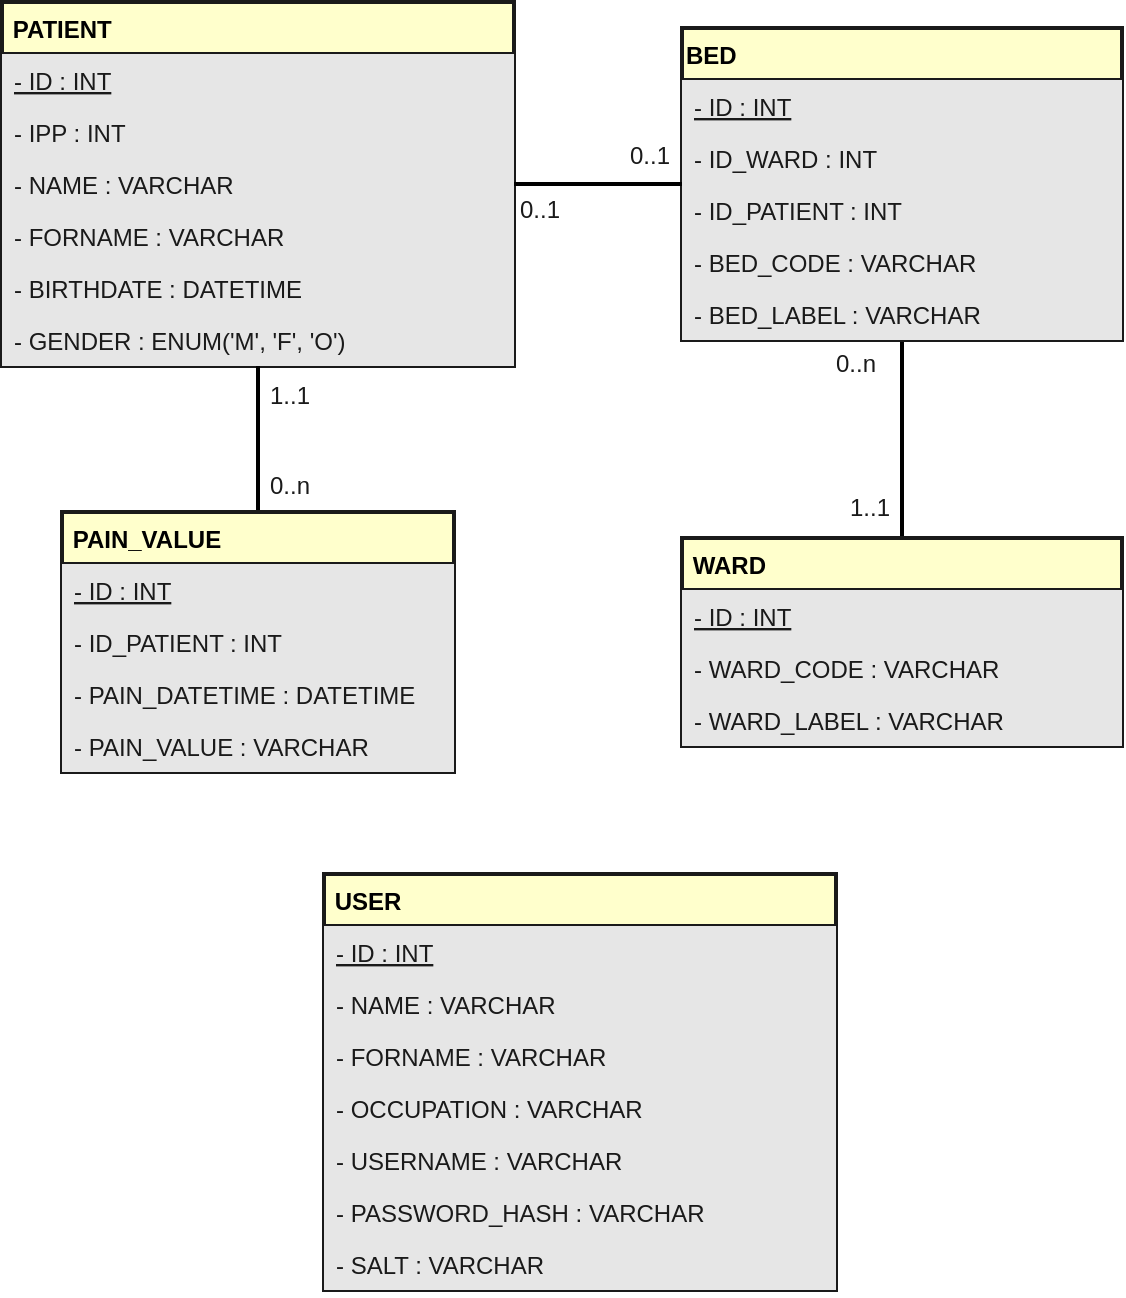 <mxfile>
    <diagram id="eSBy3AT5Ji7XITXJ-LRb" name="Page-1">
        <mxGraphModel dx="1271" dy="1352" grid="0" gridSize="10" guides="1" tooltips="1" connect="1" arrows="1" fold="1" page="0" pageScale="1" pageWidth="827" pageHeight="1169" background="#ffffff" math="0" shadow="0">
            <root>
                <mxCell id="0"/>
                <mxCell id="1" parent="0"/>
                <mxCell id="7" value=" PATIENT" style="swimlane;fontStyle=1;childLayout=stackLayout;horizontal=1;startSize=26;fillColor=#FFFFCC;horizontalStack=0;resizeParent=1;resizeParentMax=0;resizeLast=0;collapsible=0;marginBottom=0;strokeColor=#1A1A1A;fontColor=#000000;strokeWidth=2;perimeterSpacing=0;swimlaneHead=1;swimlaneBody=1;noLabel=0;portConstraintRotation=0;connectable=1;allowArrows=1;snapToPoint=0;fixDash=0;container=0;backgroundOutline=0;align=left;expand=1;" vertex="1" parent="1">
                    <mxGeometry x="-68" y="-45" width="256" height="182" as="geometry">
                        <mxRectangle x="96" y="225" width="95" height="26" as="alternateBounds"/>
                    </mxGeometry>
                </mxCell>
                <mxCell id="8" value="- ID : INT" style="text;strokeColor=none;fillColor=#E6E6E6;align=left;verticalAlign=top;spacingLeft=4;spacingRight=4;overflow=hidden;rotatable=0;points=[[0,0.5],[1,0.5]];portConstraint=eastwest;fontColor=#1A1A1A;fontStyle=4" vertex="1" parent="7">
                    <mxGeometry y="26" width="256" height="26" as="geometry"/>
                </mxCell>
                <mxCell id="9" value="- IPP : INT" style="text;strokeColor=none;fillColor=#E6E6E6;align=left;verticalAlign=top;spacingLeft=4;spacingRight=4;overflow=hidden;rotatable=0;points=[[0,0.5],[1,0.5]];portConstraint=eastwest;fontColor=#1A1A1A;" vertex="1" parent="7">
                    <mxGeometry y="52" width="256" height="26" as="geometry"/>
                </mxCell>
                <mxCell id="10" value="- NAME : VARCHAR" style="text;strokeColor=none;fillColor=#E6E6E6;align=left;verticalAlign=top;spacingLeft=4;spacingRight=4;overflow=hidden;rotatable=0;points=[[0,0.5],[1,0.5]];portConstraint=eastwest;fontColor=#1A1A1A;strokeWidth=1;" vertex="1" parent="7">
                    <mxGeometry y="78" width="256" height="26" as="geometry"/>
                </mxCell>
                <mxCell id="11" value="- FORNAME : VARCHAR" style="text;strokeColor=none;fillColor=#E6E6E6;align=left;verticalAlign=top;spacingLeft=4;spacingRight=4;overflow=hidden;rotatable=0;points=[[0,0.5],[1,0.5]];portConstraint=eastwest;fontColor=#1A1A1A;strokeWidth=1;" vertex="1" parent="7">
                    <mxGeometry y="104" width="256" height="26" as="geometry"/>
                </mxCell>
                <mxCell id="12" value="- BIRTHDATE : DATETIME" style="text;strokeColor=none;fillColor=#E6E6E6;align=left;verticalAlign=top;spacingLeft=4;spacingRight=4;overflow=hidden;rotatable=0;points=[[0,0.5],[1,0.5]];portConstraint=eastwest;fontColor=#1A1A1A;strokeWidth=1;" vertex="1" parent="7">
                    <mxGeometry y="130" width="256" height="26" as="geometry"/>
                </mxCell>
                <mxCell id="13" value="- GENDER : ENUM('M', 'F', 'O')" style="text;strokeColor=none;fillColor=#E6E6E6;align=left;verticalAlign=top;spacingLeft=4;spacingRight=4;overflow=hidden;rotatable=0;points=[[0,0.5],[1,0.5]];portConstraint=eastwest;fontColor=#1A1A1A;strokeWidth=1;" vertex="1" parent="7">
                    <mxGeometry y="156" width="256" height="26" as="geometry"/>
                </mxCell>
                <mxCell id="70" style="edgeStyle=none;html=1;fontColor=#333333;endArrow=none;endFill=0;strokeColor=#000000;strokeWidth=2;" edge="1" parent="1" source="18" target="7">
                    <mxGeometry relative="1" as="geometry"/>
                </mxCell>
                <mxCell id="18" value=" PAIN_VALUE" style="swimlane;fontStyle=1;childLayout=stackLayout;horizontal=1;startSize=26;fillColor=#FFFFCC;horizontalStack=0;resizeParent=1;resizeParentMax=0;resizeLast=0;collapsible=0;marginBottom=0;strokeColor=#1A1A1A;fontColor=#000000;strokeWidth=2;perimeterSpacing=0;swimlaneHead=1;swimlaneBody=1;noLabel=0;portConstraintRotation=0;connectable=1;allowArrows=1;snapToPoint=0;fixDash=0;container=0;backgroundOutline=0;align=left;expand=1;" vertex="1" parent="1">
                    <mxGeometry x="-38" y="210" width="196" height="130" as="geometry">
                        <mxRectangle x="96" y="225" width="95" height="26" as="alternateBounds"/>
                    </mxGeometry>
                </mxCell>
                <mxCell id="59" value="- ID : INT" style="text;strokeColor=none;fillColor=#E6E6E6;align=left;verticalAlign=top;spacingLeft=4;spacingRight=4;overflow=hidden;rotatable=0;points=[[0,0.5],[1,0.5]];portConstraint=eastwest;fontColor=#1A1A1A;fontStyle=4" vertex="1" parent="18">
                    <mxGeometry y="26" width="196" height="26" as="geometry"/>
                </mxCell>
                <mxCell id="20" value="- ID_PATIENT : INT" style="text;strokeColor=none;fillColor=#E6E6E6;align=left;verticalAlign=top;spacingLeft=4;spacingRight=4;overflow=hidden;rotatable=0;points=[[0,0.5],[1,0.5]];portConstraint=eastwest;fontColor=#1A1A1A;" vertex="1" parent="18">
                    <mxGeometry y="52" width="196" height="26" as="geometry"/>
                </mxCell>
                <mxCell id="21" value="- PAIN_DATETIME : DATETIME" style="text;strokeColor=none;fillColor=#E6E6E6;align=left;verticalAlign=top;spacingLeft=4;spacingRight=4;overflow=hidden;rotatable=0;points=[[0,0.5],[1,0.5]];portConstraint=eastwest;fontColor=#1A1A1A;strokeWidth=1;" vertex="1" parent="18">
                    <mxGeometry y="78" width="196" height="26" as="geometry"/>
                </mxCell>
                <mxCell id="27" value="- PAIN_VALUE : VARCHAR" style="text;strokeColor=none;fillColor=#E6E6E6;align=left;verticalAlign=top;spacingLeft=4;spacingRight=4;overflow=hidden;rotatable=0;points=[[0,0.5],[1,0.5]];portConstraint=eastwest;fontColor=#1A1A1A;strokeWidth=1;" vertex="1" parent="18">
                    <mxGeometry y="104" width="196" height="26" as="geometry"/>
                </mxCell>
                <mxCell id="72" style="edgeStyle=none;html=1;strokeColor=#000000;strokeWidth=2;fontColor=#333333;endArrow=none;endFill=0;" edge="1" parent="1" source="29" target="38">
                    <mxGeometry relative="1" as="geometry"/>
                </mxCell>
                <mxCell id="29" value="BED" style="swimlane;fontStyle=1;childLayout=stackLayout;horizontal=1;startSize=26;fillColor=#FFFFCC;horizontalStack=0;resizeParent=1;resizeParentMax=0;resizeLast=0;collapsible=0;marginBottom=0;strokeColor=#1A1A1A;fontColor=#000000;strokeWidth=2;perimeterSpacing=0;swimlaneHead=1;swimlaneBody=1;noLabel=0;portConstraintRotation=0;connectable=1;allowArrows=1;snapToPoint=0;fixDash=0;container=0;backgroundOutline=0;align=left;expand=1;" vertex="1" parent="1">
                    <mxGeometry x="272" y="-32" width="220" height="156" as="geometry">
                        <mxRectangle x="96" y="225" width="95" height="26" as="alternateBounds"/>
                    </mxGeometry>
                </mxCell>
                <mxCell id="30" value="- ID : INT" style="text;strokeColor=none;fillColor=#E6E6E6;align=left;verticalAlign=top;spacingLeft=4;spacingRight=4;overflow=hidden;rotatable=0;points=[[0,0.5],[1,0.5]];portConstraint=eastwest;fontColor=#1A1A1A;fontStyle=4" vertex="1" parent="29">
                    <mxGeometry y="26" width="220" height="26" as="geometry"/>
                </mxCell>
                <mxCell id="31" value="- ID_WARD : INT" style="text;strokeColor=none;fillColor=#E6E6E6;align=left;verticalAlign=top;spacingLeft=4;spacingRight=4;overflow=hidden;rotatable=0;points=[[0,0.5],[1,0.5]];portConstraint=eastwest;fontColor=#1A1A1A;" vertex="1" parent="29">
                    <mxGeometry y="52" width="220" height="26" as="geometry"/>
                </mxCell>
                <mxCell id="32" value="- ID_PATIENT : INT" style="text;strokeColor=none;fillColor=#E6E6E6;align=left;verticalAlign=top;spacingLeft=4;spacingRight=4;overflow=hidden;rotatable=0;points=[[0,0.5],[1,0.5]];portConstraint=eastwest;fontColor=#1A1A1A;strokeWidth=1;" vertex="1" parent="29">
                    <mxGeometry y="78" width="220" height="26" as="geometry"/>
                </mxCell>
                <mxCell id="33" value="- BED_CODE : VARCHAR" style="text;strokeColor=none;fillColor=#E6E6E6;align=left;verticalAlign=top;spacingLeft=4;spacingRight=4;overflow=hidden;rotatable=0;points=[[0,0.5],[1,0.5]];portConstraint=eastwest;fontColor=#1A1A1A;strokeWidth=1;" vertex="1" parent="29">
                    <mxGeometry y="104" width="220" height="26" as="geometry"/>
                </mxCell>
                <mxCell id="34" value="- BED_LABEL : VARCHAR" style="text;strokeColor=none;fillColor=#E6E6E6;align=left;verticalAlign=top;spacingLeft=4;spacingRight=4;overflow=hidden;rotatable=0;points=[[0,0.5],[1,0.5]];portConstraint=eastwest;fontColor=#1A1A1A;strokeWidth=1;" vertex="1" parent="29">
                    <mxGeometry y="130" width="220" height="26" as="geometry"/>
                </mxCell>
                <mxCell id="38" value=" WARD" style="swimlane;fontStyle=1;childLayout=stackLayout;horizontal=1;startSize=26;fillColor=#FFFFCC;horizontalStack=0;resizeParent=1;resizeParentMax=0;resizeLast=0;collapsible=0;marginBottom=0;strokeColor=#1A1A1A;fontColor=#000000;strokeWidth=2;perimeterSpacing=0;swimlaneHead=1;swimlaneBody=1;noLabel=0;portConstraintRotation=0;connectable=1;allowArrows=1;snapToPoint=0;fixDash=0;container=0;backgroundOutline=0;align=left;expand=1;" vertex="1" parent="1">
                    <mxGeometry x="272" y="223" width="220" height="104" as="geometry">
                        <mxRectangle x="96" y="225" width="95" height="26" as="alternateBounds"/>
                    </mxGeometry>
                </mxCell>
                <mxCell id="60" value="- ID : INT" style="text;strokeColor=none;fillColor=#E6E6E6;align=left;verticalAlign=top;spacingLeft=4;spacingRight=4;overflow=hidden;rotatable=0;points=[[0,0.5],[1,0.5]];portConstraint=eastwest;fontColor=#1A1A1A;fontStyle=4" vertex="1" parent="38">
                    <mxGeometry y="26" width="220" height="26" as="geometry"/>
                </mxCell>
                <mxCell id="41" value="- WARD_CODE : VARCHAR" style="text;strokeColor=none;fillColor=#E6E6E6;align=left;verticalAlign=top;spacingLeft=4;spacingRight=4;overflow=hidden;rotatable=0;points=[[0,0.5],[1,0.5]];portConstraint=eastwest;fontColor=#1A1A1A;" vertex="1" parent="38">
                    <mxGeometry y="52" width="220" height="26" as="geometry"/>
                </mxCell>
                <mxCell id="42" value="- WARD_LABEL : VARCHAR" style="text;strokeColor=none;fillColor=#E6E6E6;align=left;verticalAlign=top;spacingLeft=4;spacingRight=4;overflow=hidden;rotatable=0;points=[[0,0.5],[1,0.5]];portConstraint=eastwest;fontColor=#1A1A1A;strokeWidth=1;" vertex="1" parent="38">
                    <mxGeometry y="78" width="220" height="26" as="geometry"/>
                </mxCell>
                <mxCell id="61" value=" USER" style="swimlane;fontStyle=1;childLayout=stackLayout;horizontal=1;startSize=26;fillColor=#FFFFCC;horizontalStack=0;resizeParent=1;resizeParentMax=0;resizeLast=0;collapsible=0;marginBottom=0;strokeColor=#1A1A1A;fontColor=#000000;strokeWidth=2;perimeterSpacing=0;swimlaneHead=1;swimlaneBody=1;noLabel=0;portConstraintRotation=0;connectable=1;allowArrows=1;snapToPoint=0;fixDash=0;container=0;backgroundOutline=0;align=left;expand=1;" vertex="1" parent="1">
                    <mxGeometry x="93" y="391" width="256" height="208" as="geometry">
                        <mxRectangle x="96" y="225" width="95" height="26" as="alternateBounds"/>
                    </mxGeometry>
                </mxCell>
                <mxCell id="62" value="- ID : INT" style="text;strokeColor=none;fillColor=#E6E6E6;align=left;verticalAlign=top;spacingLeft=4;spacingRight=4;overflow=hidden;rotatable=0;points=[[0,0.5],[1,0.5]];portConstraint=eastwest;fontColor=#1A1A1A;fontStyle=4" vertex="1" parent="61">
                    <mxGeometry y="26" width="256" height="26" as="geometry"/>
                </mxCell>
                <mxCell id="64" value="- NAME : VARCHAR" style="text;strokeColor=none;fillColor=#E6E6E6;align=left;verticalAlign=top;spacingLeft=4;spacingRight=4;overflow=hidden;rotatable=0;points=[[0,0.5],[1,0.5]];portConstraint=eastwest;fontColor=#1A1A1A;strokeWidth=1;" vertex="1" parent="61">
                    <mxGeometry y="52" width="256" height="26" as="geometry"/>
                </mxCell>
                <mxCell id="65" value="- FORNAME : VARCHAR" style="text;strokeColor=none;fillColor=#E6E6E6;align=left;verticalAlign=top;spacingLeft=4;spacingRight=4;overflow=hidden;rotatable=0;points=[[0,0.5],[1,0.5]];portConstraint=eastwest;fontColor=#1A1A1A;strokeWidth=1;" vertex="1" parent="61">
                    <mxGeometry y="78" width="256" height="26" as="geometry"/>
                </mxCell>
                <mxCell id="68" value="- OCCUPATION : VARCHAR" style="text;strokeColor=none;fillColor=#E6E6E6;align=left;verticalAlign=top;spacingLeft=4;spacingRight=4;overflow=hidden;rotatable=0;points=[[0,0.5],[1,0.5]];portConstraint=eastwest;fontColor=#1A1A1A;strokeWidth=1;" vertex="1" parent="61">
                    <mxGeometry y="104" width="256" height="26" as="geometry"/>
                </mxCell>
                <mxCell id="66" value="- USERNAME : VARCHAR" style="text;strokeColor=none;fillColor=#E6E6E6;align=left;verticalAlign=top;spacingLeft=4;spacingRight=4;overflow=hidden;rotatable=0;points=[[0,0.5],[1,0.5]];portConstraint=eastwest;fontColor=#1A1A1A;strokeWidth=1;" vertex="1" parent="61">
                    <mxGeometry y="130" width="256" height="26" as="geometry"/>
                </mxCell>
                <mxCell id="69" value="- PASSWORD_HASH : VARCHAR" style="text;strokeColor=none;fillColor=#E6E6E6;align=left;verticalAlign=top;spacingLeft=4;spacingRight=4;overflow=hidden;rotatable=0;points=[[0,0.5],[1,0.5]];portConstraint=eastwest;fontColor=#1A1A1A;strokeWidth=1;" vertex="1" parent="61">
                    <mxGeometry y="156" width="256" height="26" as="geometry"/>
                </mxCell>
                <mxCell id="67" value="- SALT : VARCHAR" style="text;strokeColor=none;fillColor=#E6E6E6;align=left;verticalAlign=top;spacingLeft=4;spacingRight=4;overflow=hidden;rotatable=0;points=[[0,0.5],[1,0.5]];portConstraint=eastwest;fontColor=#1A1A1A;strokeWidth=1;" vertex="1" parent="61">
                    <mxGeometry y="182" width="256" height="26" as="geometry"/>
                </mxCell>
                <mxCell id="71" style="edgeStyle=none;html=1;strokeColor=#000000;strokeWidth=2;fontColor=#333333;endArrow=none;endFill=0;" edge="1" parent="1" source="10" target="29">
                    <mxGeometry relative="1" as="geometry"/>
                </mxCell>
                <mxCell id="73" value="1..1" style="text;html=1;strokeColor=none;fillColor=none;align=center;verticalAlign=middle;whiteSpace=wrap;rounded=0;strokeWidth=1;fontColor=#1A1A1A;" vertex="1" parent="1">
                    <mxGeometry x="46" y="137" width="60" height="30" as="geometry"/>
                </mxCell>
                <mxCell id="74" value="0..n" style="text;html=1;strokeColor=none;fillColor=none;align=center;verticalAlign=middle;whiteSpace=wrap;rounded=0;strokeWidth=1;fontColor=#1A1A1A;" vertex="1" parent="1">
                    <mxGeometry x="46" y="182" width="60" height="30" as="geometry"/>
                </mxCell>
                <mxCell id="75" value="0..1" style="text;html=1;strokeColor=none;fillColor=none;align=center;verticalAlign=middle;whiteSpace=wrap;rounded=0;strokeWidth=1;fontColor=#1A1A1A;" vertex="1" parent="1">
                    <mxGeometry x="171" y="44" width="60" height="30" as="geometry"/>
                </mxCell>
                <mxCell id="76" value="0..1" style="text;html=1;strokeColor=none;fillColor=none;align=center;verticalAlign=middle;whiteSpace=wrap;rounded=0;strokeWidth=1;fontColor=#1A1A1A;" vertex="1" parent="1">
                    <mxGeometry x="226" y="17" width="60" height="30" as="geometry"/>
                </mxCell>
                <mxCell id="77" value="0..n" style="text;html=1;strokeColor=none;fillColor=none;align=center;verticalAlign=middle;whiteSpace=wrap;rounded=0;strokeWidth=1;fontColor=#1A1A1A;" vertex="1" parent="1">
                    <mxGeometry x="329" y="121" width="60" height="30" as="geometry"/>
                </mxCell>
                <mxCell id="78" value="1..1" style="text;html=1;strokeColor=none;fillColor=none;align=center;verticalAlign=middle;whiteSpace=wrap;rounded=0;strokeWidth=1;fontColor=#1A1A1A;" vertex="1" parent="1">
                    <mxGeometry x="336" y="193" width="60" height="30" as="geometry"/>
                </mxCell>
            </root>
        </mxGraphModel>
    </diagram>
</mxfile>